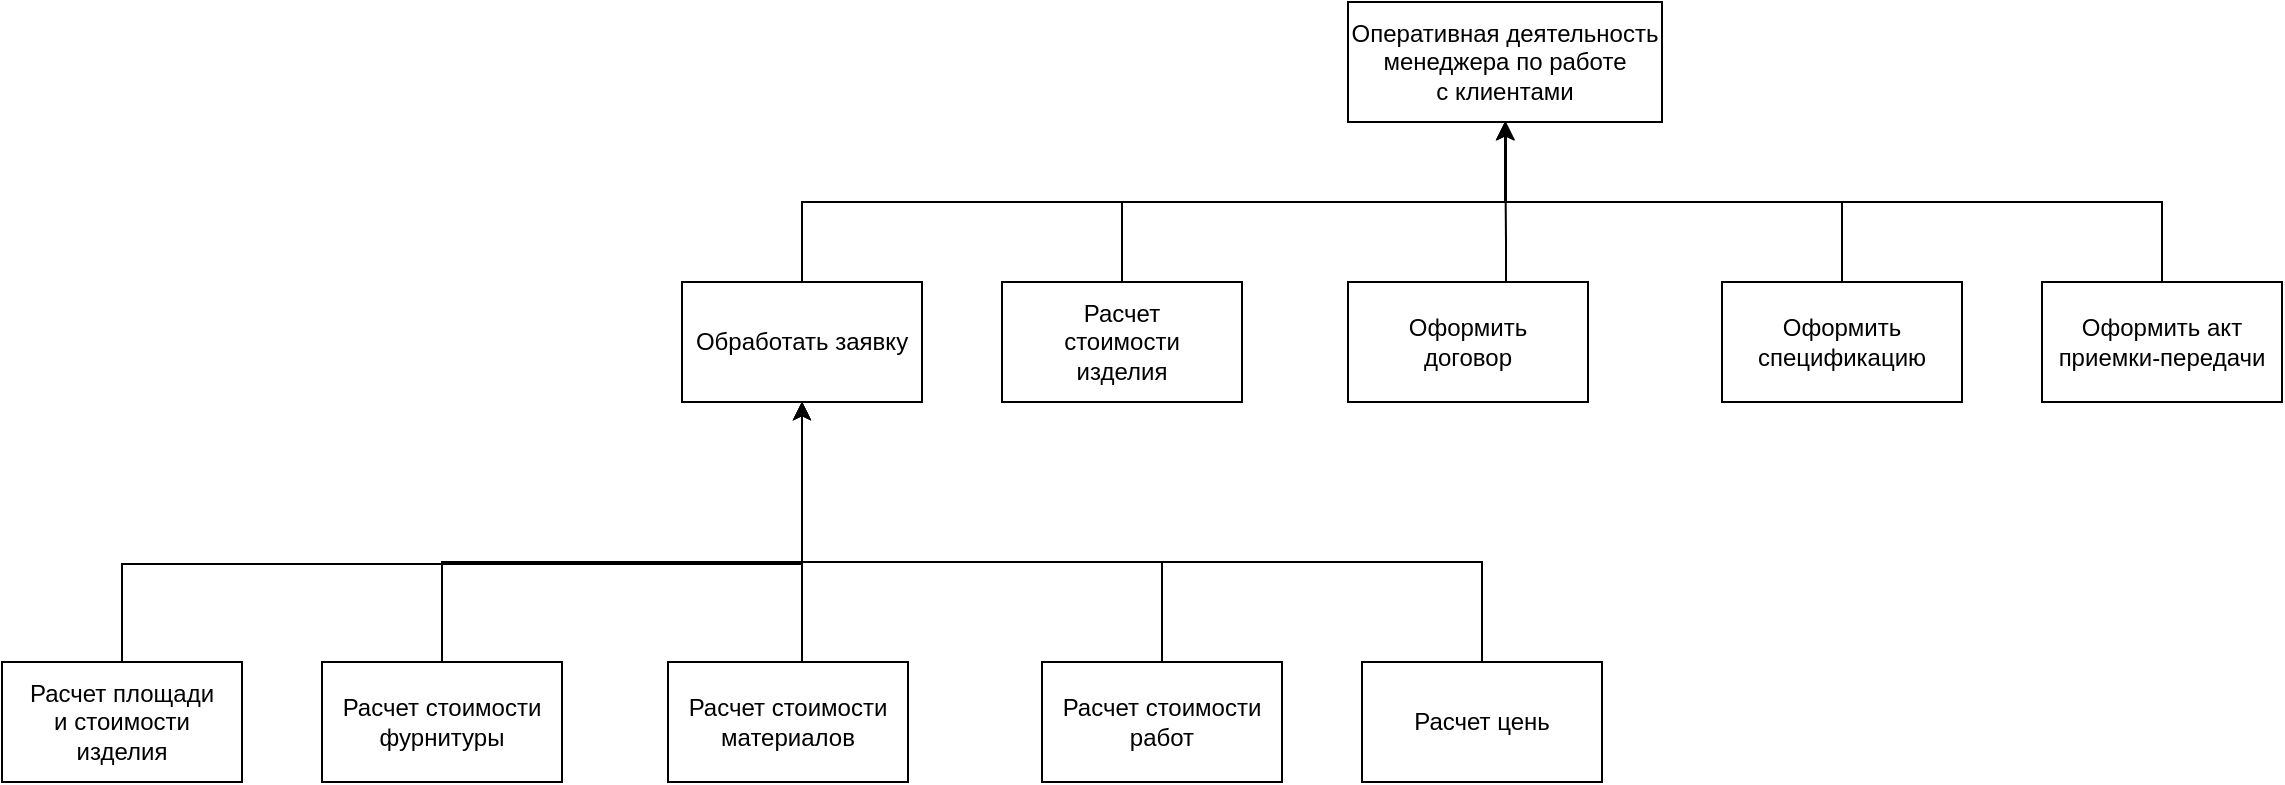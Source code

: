 <mxfile version="24.4.0" type="github">
  <diagram name="Page-1" id="YLKSIUWthzK2uop7qJLO">
    <mxGraphModel dx="2670" dy="883" grid="1" gridSize="10" guides="1" tooltips="1" connect="1" arrows="1" fold="1" page="1" pageScale="1" pageWidth="827" pageHeight="1169" math="0" shadow="0">
      <root>
        <mxCell id="0" />
        <mxCell id="1" parent="0" />
        <mxCell id="5ZfprW-Po0uesV3yQtX5-1" value="&lt;div&gt;Оперативная деятельность&lt;/div&gt;&lt;div&gt;менеджера по работе&lt;/div&gt;&lt;div&gt;с клиентами&lt;/div&gt;" style="rounded=0;whiteSpace=wrap;html=1;" vertex="1" parent="1">
          <mxGeometry x="353" y="60" width="157" height="60" as="geometry" />
        </mxCell>
        <mxCell id="5ZfprW-Po0uesV3yQtX5-14" style="edgeStyle=orthogonalEdgeStyle;rounded=0;orthogonalLoop=1;jettySize=auto;html=1;exitX=0.5;exitY=0;exitDx=0;exitDy=0;" edge="1" parent="1" source="5ZfprW-Po0uesV3yQtX5-2">
          <mxGeometry relative="1" as="geometry">
            <mxPoint x="140" y="180" as="sourcePoint" />
            <mxPoint x="432" y="120" as="targetPoint" />
            <Array as="points">
              <mxPoint x="80" y="160" />
              <mxPoint x="432" y="160" />
            </Array>
          </mxGeometry>
        </mxCell>
        <mxCell id="5ZfprW-Po0uesV3yQtX5-2" value="Обработать заявку" style="rounded=0;whiteSpace=wrap;html=1;" vertex="1" parent="1">
          <mxGeometry x="20" y="200" width="120" height="60" as="geometry" />
        </mxCell>
        <mxCell id="5ZfprW-Po0uesV3yQtX5-16" style="edgeStyle=orthogonalEdgeStyle;rounded=0;orthogonalLoop=1;jettySize=auto;html=1;entryX=0.5;entryY=1;entryDx=0;entryDy=0;" edge="1" parent="1" source="5ZfprW-Po0uesV3yQtX5-3" target="5ZfprW-Po0uesV3yQtX5-1">
          <mxGeometry relative="1" as="geometry">
            <Array as="points">
              <mxPoint x="432" y="180" />
              <mxPoint x="432" y="180" />
            </Array>
          </mxGeometry>
        </mxCell>
        <mxCell id="5ZfprW-Po0uesV3yQtX5-3" value="&lt;div&gt;Оформить&lt;/div&gt;&lt;div&gt;договор&lt;/div&gt;" style="rounded=0;whiteSpace=wrap;html=1;" vertex="1" parent="1">
          <mxGeometry x="353" y="200" width="120" height="60" as="geometry" />
        </mxCell>
        <mxCell id="5ZfprW-Po0uesV3yQtX5-15" style="edgeStyle=orthogonalEdgeStyle;rounded=0;orthogonalLoop=1;jettySize=auto;html=1;entryX=0.5;entryY=1;entryDx=0;entryDy=0;" edge="1" parent="1" source="5ZfprW-Po0uesV3yQtX5-4" target="5ZfprW-Po0uesV3yQtX5-1">
          <mxGeometry relative="1" as="geometry">
            <Array as="points">
              <mxPoint x="240" y="160" />
              <mxPoint x="431" y="160" />
            </Array>
          </mxGeometry>
        </mxCell>
        <mxCell id="5ZfprW-Po0uesV3yQtX5-4" value="&lt;div&gt;Расчет&lt;/div&gt;&lt;div&gt;стоимости&lt;/div&gt;&lt;div&gt;изделия&lt;/div&gt;" style="rounded=0;whiteSpace=wrap;html=1;" vertex="1" parent="1">
          <mxGeometry x="180" y="200" width="120" height="60" as="geometry" />
        </mxCell>
        <mxCell id="5ZfprW-Po0uesV3yQtX5-18" style="edgeStyle=orthogonalEdgeStyle;rounded=0;orthogonalLoop=1;jettySize=auto;html=1;entryX=0.5;entryY=1;entryDx=0;entryDy=0;exitX=0.5;exitY=0;exitDx=0;exitDy=0;" edge="1" parent="1" source="5ZfprW-Po0uesV3yQtX5-5" target="5ZfprW-Po0uesV3yQtX5-1">
          <mxGeometry relative="1" as="geometry">
            <mxPoint x="431.5" y="60.0" as="targetPoint" />
            <mxPoint x="700" y="170" as="sourcePoint" />
          </mxGeometry>
        </mxCell>
        <mxCell id="5ZfprW-Po0uesV3yQtX5-5" value="&lt;div&gt;Оформить акт&lt;/div&gt;&lt;div&gt;приемки-передачи&lt;/div&gt;" style="rounded=0;whiteSpace=wrap;html=1;" vertex="1" parent="1">
          <mxGeometry x="700" y="200" width="120" height="60" as="geometry" />
        </mxCell>
        <mxCell id="5ZfprW-Po0uesV3yQtX5-17" style="edgeStyle=orthogonalEdgeStyle;rounded=0;orthogonalLoop=1;jettySize=auto;html=1;entryX=0.5;entryY=1;entryDx=0;entryDy=0;" edge="1" parent="1" source="5ZfprW-Po0uesV3yQtX5-6" target="5ZfprW-Po0uesV3yQtX5-1">
          <mxGeometry relative="1" as="geometry">
            <mxPoint x="480" y="160" as="targetPoint" />
            <Array as="points">
              <mxPoint x="600" y="160" />
              <mxPoint x="431" y="160" />
            </Array>
          </mxGeometry>
        </mxCell>
        <mxCell id="5ZfprW-Po0uesV3yQtX5-6" value="&lt;div&gt;Оформить&lt;/div&gt;&lt;div&gt;спецификацию&lt;/div&gt;" style="rounded=0;whiteSpace=wrap;html=1;" vertex="1" parent="1">
          <mxGeometry x="540" y="200" width="120" height="60" as="geometry" />
        </mxCell>
        <mxCell id="5ZfprW-Po0uesV3yQtX5-19" style="edgeStyle=orthogonalEdgeStyle;rounded=0;orthogonalLoop=1;jettySize=auto;html=1;entryX=0.5;entryY=1;entryDx=0;entryDy=0;exitX=0.5;exitY=0;exitDx=0;exitDy=0;" edge="1" parent="1" source="5ZfprW-Po0uesV3yQtX5-7" target="5ZfprW-Po0uesV3yQtX5-2">
          <mxGeometry relative="1" as="geometry">
            <mxPoint x="30" y="210" as="targetPoint" />
            <mxPoint x="-250" y="340.0" as="sourcePoint" />
            <Array as="points">
              <mxPoint x="-260" y="341" />
              <mxPoint x="80" y="341" />
            </Array>
          </mxGeometry>
        </mxCell>
        <mxCell id="5ZfprW-Po0uesV3yQtX5-7" value="&lt;div&gt;Расчет площади&lt;/div&gt;&lt;div&gt;и стоимости&lt;/div&gt;&lt;div&gt;изделия&lt;/div&gt;" style="rounded=0;whiteSpace=wrap;html=1;" vertex="1" parent="1">
          <mxGeometry x="-320" y="390" width="120" height="60" as="geometry" />
        </mxCell>
        <mxCell id="5ZfprW-Po0uesV3yQtX5-22" style="edgeStyle=orthogonalEdgeStyle;rounded=0;orthogonalLoop=1;jettySize=auto;html=1;entryX=0.5;entryY=1;entryDx=0;entryDy=0;" edge="1" parent="1" source="5ZfprW-Po0uesV3yQtX5-8" target="5ZfprW-Po0uesV3yQtX5-2">
          <mxGeometry relative="1" as="geometry">
            <Array as="points">
              <mxPoint x="80" y="360" />
              <mxPoint x="80" y="360" />
            </Array>
          </mxGeometry>
        </mxCell>
        <mxCell id="5ZfprW-Po0uesV3yQtX5-8" value="&lt;div&gt;Расчет стоимости&lt;/div&gt;&lt;div&gt;материалов&lt;/div&gt;" style="rounded=0;whiteSpace=wrap;html=1;" vertex="1" parent="1">
          <mxGeometry x="13" y="390" width="120" height="60" as="geometry" />
        </mxCell>
        <mxCell id="5ZfprW-Po0uesV3yQtX5-21" style="edgeStyle=orthogonalEdgeStyle;rounded=0;orthogonalLoop=1;jettySize=auto;html=1;entryX=0.5;entryY=1;entryDx=0;entryDy=0;" edge="1" parent="1" source="5ZfprW-Po0uesV3yQtX5-9" target="5ZfprW-Po0uesV3yQtX5-2">
          <mxGeometry relative="1" as="geometry">
            <mxPoint x="90" y="310" as="targetPoint" />
            <Array as="points">
              <mxPoint x="-100" y="340" />
              <mxPoint x="80" y="340" />
            </Array>
          </mxGeometry>
        </mxCell>
        <mxCell id="5ZfprW-Po0uesV3yQtX5-9" value="&lt;div&gt;Расчет стоимости&lt;/div&gt;&lt;div&gt;фурнитуры&lt;/div&gt;" style="rounded=0;whiteSpace=wrap;html=1;" vertex="1" parent="1">
          <mxGeometry x="-160" y="390" width="120" height="60" as="geometry" />
        </mxCell>
        <mxCell id="5ZfprW-Po0uesV3yQtX5-24" style="edgeStyle=orthogonalEdgeStyle;rounded=0;orthogonalLoop=1;jettySize=auto;html=1;entryX=0.5;entryY=1;entryDx=0;entryDy=0;" edge="1" parent="1" source="5ZfprW-Po0uesV3yQtX5-10" target="5ZfprW-Po0uesV3yQtX5-2">
          <mxGeometry relative="1" as="geometry">
            <Array as="points">
              <mxPoint x="420" y="340" />
              <mxPoint x="80" y="340" />
            </Array>
          </mxGeometry>
        </mxCell>
        <mxCell id="5ZfprW-Po0uesV3yQtX5-10" value="Расчет цень" style="rounded=0;whiteSpace=wrap;html=1;" vertex="1" parent="1">
          <mxGeometry x="360" y="390" width="120" height="60" as="geometry" />
        </mxCell>
        <mxCell id="5ZfprW-Po0uesV3yQtX5-23" style="edgeStyle=orthogonalEdgeStyle;rounded=0;orthogonalLoop=1;jettySize=auto;html=1;entryX=0.5;entryY=1;entryDx=0;entryDy=0;" edge="1" parent="1" source="5ZfprW-Po0uesV3yQtX5-11" target="5ZfprW-Po0uesV3yQtX5-2">
          <mxGeometry relative="1" as="geometry">
            <Array as="points">
              <mxPoint x="260" y="340" />
              <mxPoint x="80" y="340" />
            </Array>
          </mxGeometry>
        </mxCell>
        <mxCell id="5ZfprW-Po0uesV3yQtX5-11" value="&lt;div&gt;Расчет стоимости&lt;/div&gt;&lt;div&gt;работ&lt;/div&gt;" style="rounded=0;whiteSpace=wrap;html=1;" vertex="1" parent="1">
          <mxGeometry x="200" y="390" width="120" height="60" as="geometry" />
        </mxCell>
        <mxCell id="5ZfprW-Po0uesV3yQtX5-20" style="edgeStyle=orthogonalEdgeStyle;rounded=0;orthogonalLoop=1;jettySize=auto;html=1;exitX=0.5;exitY=1;exitDx=0;exitDy=0;" edge="1" parent="1" source="5ZfprW-Po0uesV3yQtX5-2" target="5ZfprW-Po0uesV3yQtX5-2">
          <mxGeometry relative="1" as="geometry" />
        </mxCell>
      </root>
    </mxGraphModel>
  </diagram>
</mxfile>
